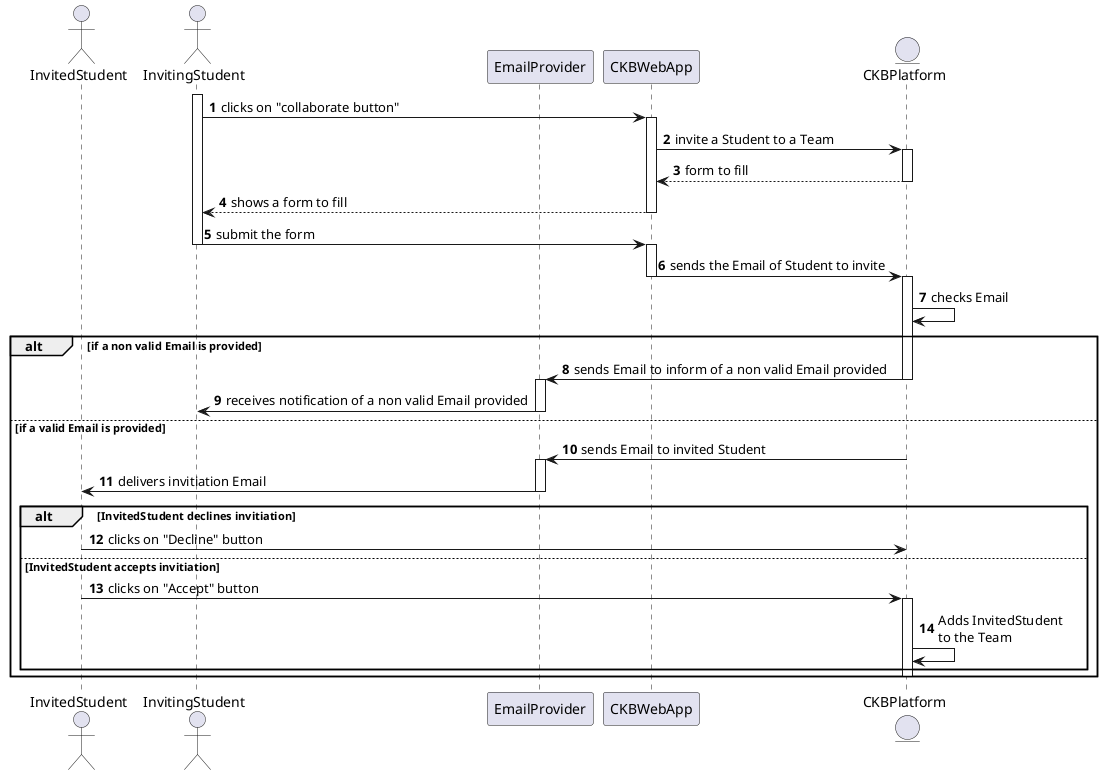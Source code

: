 @startuml

autonumber

actor InvitedStudent as UB
actor InvitingStudent as UA
participant EmailProvider as E
participant CKBWebApp as A
entity CKBPlatform as P

activate UA
UA -> A: clicks on "collaborate button"
activate A
A -> P: invite a Student to a Team
activate P
P --> A: form to fill
deactivate P
UA <-- A: shows a form to fill
deactivate A
UA -> A: submit the form
deactivate UA
activate A
A -> P: sends the Email of Student to invite
deactivate A
activate P
P -> P: checks Email
deactivate A

alt if a non valid Email is provided
    P -> E: sends Email to inform of a non valid Email provided
    deactivate P
    activate E
    E -> UA: receives notification of a non valid Email provided
    deactivate E
else if a valid Email is provided
    P -> E: sends Email to invited Student
    activate E
    E -> UB: delivers invitiation Email
    deactivate E

    alt InvitedStudent declines invitiation
        UB -> P: clicks on "Decline" button
    else InvitedStudent accepts invitiation
        UB -> P: clicks on "Accept" button
        activate P
        P -> P: Adds InvitedStudent \nto the Team
    end
    deactivate P
end 
@enduml